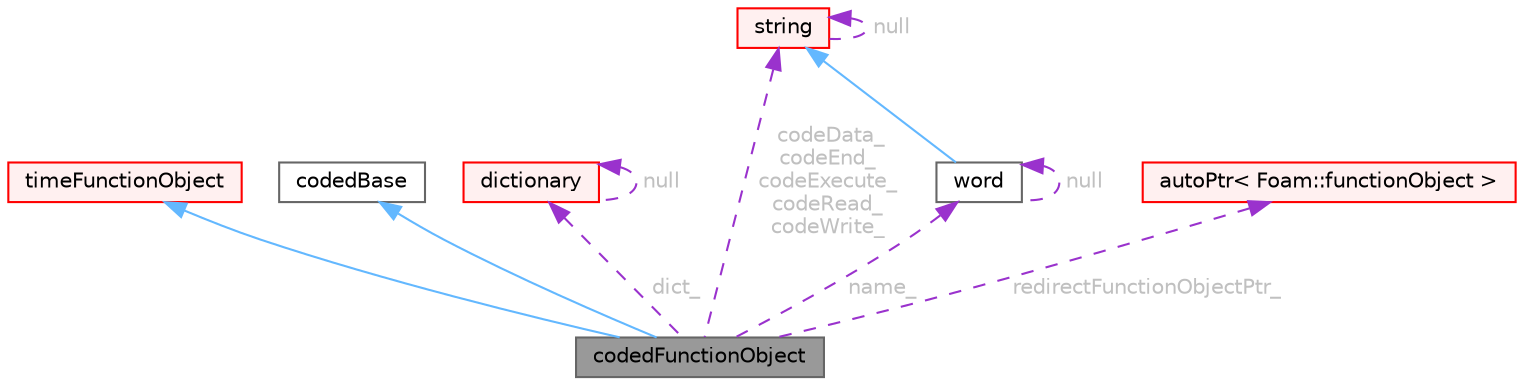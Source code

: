 digraph "codedFunctionObject"
{
 // LATEX_PDF_SIZE
  bgcolor="transparent";
  edge [fontname=Helvetica,fontsize=10,labelfontname=Helvetica,labelfontsize=10];
  node [fontname=Helvetica,fontsize=10,shape=box,height=0.2,width=0.4];
  Node1 [id="Node000001",label="codedFunctionObject",height=0.2,width=0.4,color="gray40", fillcolor="grey60", style="filled", fontcolor="black",tooltip="Provides a general interface to enable dynamic code compilation."];
  Node2 -> Node1 [id="edge1_Node000001_Node000002",dir="back",color="steelblue1",style="solid",tooltip=" "];
  Node2 [id="Node000002",label="timeFunctionObject",height=0.2,width=0.4,color="red", fillcolor="#FFF0F0", style="filled",URL="$classFoam_1_1functionObjects_1_1timeFunctionObject.html",tooltip="Virtual base class for function objects with a reference to Time."];
  Node34 -> Node1 [id="edge2_Node000001_Node000034",dir="back",color="steelblue1",style="solid",tooltip=" "];
  Node34 [id="Node000034",label="codedBase",height=0.2,width=0.4,color="gray40", fillcolor="white", style="filled",URL="$classFoam_1_1codedBase.html",tooltip="Base class for function objects and boundary conditions using dynamic code that provides methods for ..."];
  Node35 -> Node1 [id="edge3_Node000001_Node000035",dir="back",color="darkorchid3",style="dashed",tooltip=" ",label=" dict_",fontcolor="grey" ];
  Node35 [id="Node000035",label="dictionary",height=0.2,width=0.4,color="red", fillcolor="#FFF0F0", style="filled",URL="$classFoam_1_1dictionary.html",tooltip="A list of keyword definitions, which are a keyword followed by a number of values (eg,..."];
  Node35 -> Node35 [id="edge4_Node000035_Node000035",dir="back",color="darkorchid3",style="dashed",tooltip=" ",label=" null",fontcolor="grey" ];
  Node4 -> Node1 [id="edge5_Node000001_Node000004",dir="back",color="darkorchid3",style="dashed",tooltip=" ",label=" name_",fontcolor="grey" ];
  Node4 [id="Node000004",label="word",height=0.2,width=0.4,color="gray40", fillcolor="white", style="filled",URL="$classFoam_1_1word.html",tooltip="A class for handling words, derived from Foam::string."];
  Node5 -> Node4 [id="edge6_Node000004_Node000005",dir="back",color="steelblue1",style="solid",tooltip=" "];
  Node5 [id="Node000005",label="string",height=0.2,width=0.4,color="red", fillcolor="#FFF0F0", style="filled",URL="$classFoam_1_1string.html",tooltip="A class for handling character strings derived from std::string."];
  Node5 -> Node5 [id="edge7_Node000005_Node000005",dir="back",color="darkorchid3",style="dashed",tooltip=" ",label=" null",fontcolor="grey" ];
  Node4 -> Node4 [id="edge8_Node000004_Node000004",dir="back",color="darkorchid3",style="dashed",tooltip=" ",label=" null",fontcolor="grey" ];
  Node5 -> Node1 [id="edge9_Node000001_Node000005",dir="back",color="darkorchid3",style="dashed",tooltip=" ",label=" codeData_\ncodeEnd_\ncodeExecute_\ncodeRead_\ncodeWrite_",fontcolor="grey" ];
  Node40 -> Node1 [id="edge10_Node000001_Node000040",dir="back",color="darkorchid3",style="dashed",tooltip=" ",label=" redirectFunctionObjectPtr_",fontcolor="grey" ];
  Node40 [id="Node000040",label="autoPtr\< Foam::functionObject \>",height=0.2,width=0.4,color="red", fillcolor="#FFF0F0", style="filled",URL="$classFoam_1_1autoPtr.html",tooltip=" "];
}
